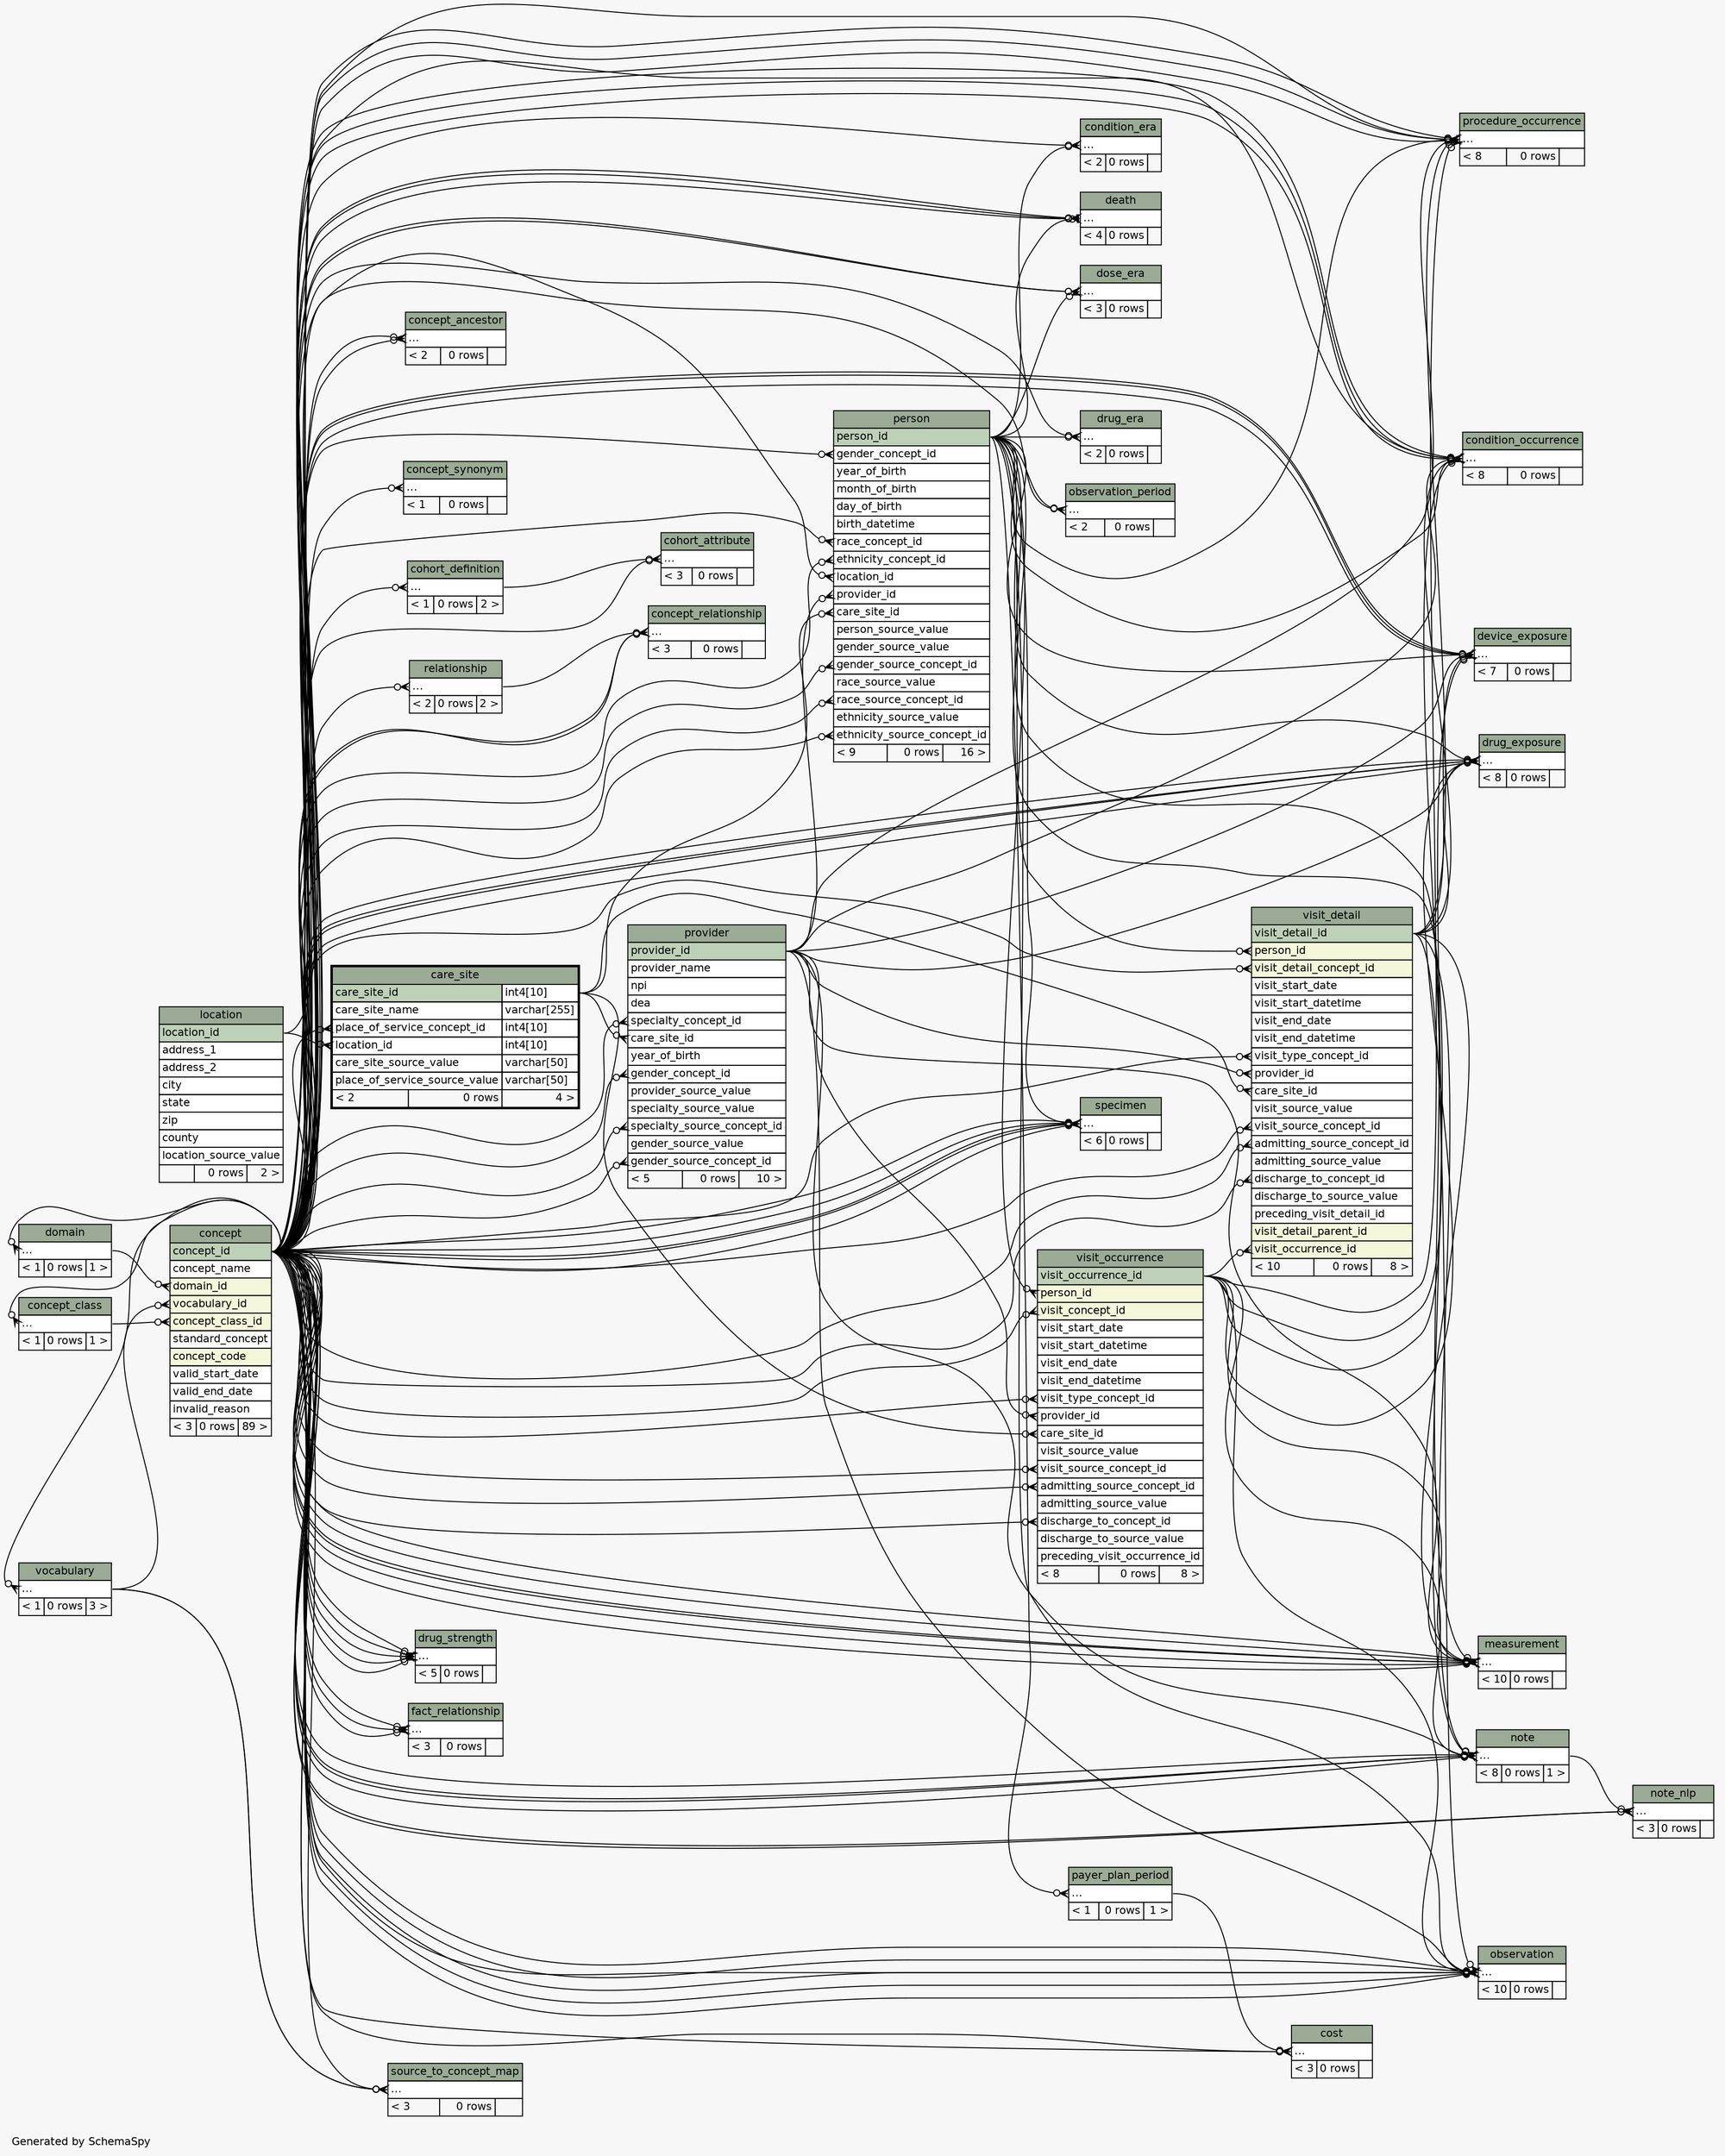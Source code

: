 // dot 2.38.0 on Linux 4.10.0-32-generic
// SchemaSpy rev 590
digraph "twoDegreesRelationshipsDiagram" {
  graph [
    rankdir="RL"
    bgcolor="#f7f7f7"
    label="\nGenerated by SchemaSpy"
    labeljust="l"
    nodesep="0.18"
    ranksep="0.46"
    fontname="Helvetica"
    fontsize="11"
  ];
  node [
    fontname="Helvetica"
    fontsize="11"
    shape="plaintext"
  ];
  edge [
    arrowsize="0.8"
  ];
  "care_site":"location_id":w -> "location":"location_id":e [arrowhead=none dir=back arrowtail=crowodot];
  "care_site":"place_of_service_concept_id":w -> "concept":"concept_id":e [arrowhead=none dir=back arrowtail=crowodot];
  "cohort_attribute":"elipses":w -> "cohort_definition":"elipses":e [arrowhead=none dir=back arrowtail=crowodot];
  "cohort_attribute":"elipses":w -> "concept":"concept_id":e [arrowhead=none dir=back arrowtail=crowodot];
  "cohort_definition":"elipses":w -> "concept":"concept_id":e [arrowhead=none dir=back arrowtail=crowodot];
  "concept":"concept_class_id":w -> "concept_class":"elipses":e [arrowhead=none dir=back arrowtail=crowodot];
  "concept":"domain_id":w -> "domain":"elipses":e [arrowhead=none dir=back arrowtail=crowodot];
  "concept":"vocabulary_id":w -> "vocabulary":"elipses":e [arrowhead=none dir=back arrowtail=crowodot];
  "concept_ancestor":"elipses":w -> "concept":"concept_id":e [arrowhead=none dir=back arrowtail=crowodot];
  "concept_ancestor":"elipses":w -> "concept":"concept_id":e [arrowhead=none dir=back arrowtail=crowodot];
  "concept_class":"elipses":w -> "concept":"concept_id":e [arrowhead=none dir=back arrowtail=crowodot];
  "concept_relationship":"elipses":w -> "concept":"concept_id":e [arrowhead=none dir=back arrowtail=crowodot];
  "concept_relationship":"elipses":w -> "concept":"concept_id":e [arrowhead=none dir=back arrowtail=crowodot];
  "concept_relationship":"elipses":w -> "relationship":"elipses":e [arrowhead=none dir=back arrowtail=crowodot];
  "concept_synonym":"elipses":w -> "concept":"concept_id":e [arrowhead=none dir=back arrowtail=crowodot];
  "condition_era":"elipses":w -> "concept":"concept_id":e [arrowhead=none dir=back arrowtail=crowodot];
  "condition_era":"elipses":w -> "person":"person_id":e [arrowhead=none dir=back arrowtail=crowodot];
  "condition_occurrence":"elipses":w -> "concept":"concept_id":e [arrowhead=none dir=back arrowtail=crowodot];
  "condition_occurrence":"elipses":w -> "concept":"concept_id":e [arrowhead=none dir=back arrowtail=crowodot];
  "condition_occurrence":"elipses":w -> "concept":"concept_id":e [arrowhead=none dir=back arrowtail=crowodot];
  "condition_occurrence":"elipses":w -> "concept":"concept_id":e [arrowhead=none dir=back arrowtail=crowodot];
  "condition_occurrence":"elipses":w -> "person":"person_id":e [arrowhead=none dir=back arrowtail=crowodot];
  "condition_occurrence":"elipses":w -> "provider":"provider_id":e [arrowhead=none dir=back arrowtail=crowodot];
  "condition_occurrence":"elipses":w -> "visit_detail":"visit_detail_id":e [arrowhead=none dir=back arrowtail=crowodot];
  "condition_occurrence":"elipses":w -> "visit_occurrence":"visit_occurrence_id":e [arrowhead=none dir=back arrowtail=crowodot];
  "cost":"elipses":w -> "concept":"concept_id":e [arrowhead=none dir=back arrowtail=crowodot];
  "cost":"elipses":w -> "concept":"concept_id":e [arrowhead=none dir=back arrowtail=crowodot];
  "cost":"elipses":w -> "payer_plan_period":"elipses":e [arrowhead=none dir=back arrowtail=crowodot];
  "death":"elipses":w -> "concept":"concept_id":e [arrowhead=none dir=back arrowtail=crowodot];
  "death":"elipses":w -> "concept":"concept_id":e [arrowhead=none dir=back arrowtail=crowodot];
  "death":"elipses":w -> "concept":"concept_id":e [arrowhead=none dir=back arrowtail=crowodot];
  "death":"elipses":w -> "person":"person_id":e [arrowhead=none dir=back arrowtail=teeodot];
  "device_exposure":"elipses":w -> "concept":"concept_id":e [arrowhead=none dir=back arrowtail=crowodot];
  "device_exposure":"elipses":w -> "concept":"concept_id":e [arrowhead=none dir=back arrowtail=crowodot];
  "device_exposure":"elipses":w -> "concept":"concept_id":e [arrowhead=none dir=back arrowtail=crowodot];
  "device_exposure":"elipses":w -> "person":"person_id":e [arrowhead=none dir=back arrowtail=crowodot];
  "device_exposure":"elipses":w -> "provider":"provider_id":e [arrowhead=none dir=back arrowtail=crowodot];
  "device_exposure":"elipses":w -> "visit_detail":"visit_detail_id":e [arrowhead=none dir=back arrowtail=crowodot];
  "device_exposure":"elipses":w -> "visit_occurrence":"visit_occurrence_id":e [arrowhead=none dir=back arrowtail=crowodot];
  "domain":"elipses":w -> "concept":"concept_id":e [arrowhead=none dir=back arrowtail=crowodot];
  "dose_era":"elipses":w -> "concept":"concept_id":e [arrowhead=none dir=back arrowtail=crowodot];
  "dose_era":"elipses":w -> "person":"person_id":e [arrowhead=none dir=back arrowtail=crowodot];
  "dose_era":"elipses":w -> "concept":"concept_id":e [arrowhead=none dir=back arrowtail=crowodot];
  "drug_era":"elipses":w -> "concept":"concept_id":e [arrowhead=none dir=back arrowtail=crowodot];
  "drug_era":"elipses":w -> "person":"person_id":e [arrowhead=none dir=back arrowtail=crowodot];
  "drug_exposure":"elipses":w -> "concept":"concept_id":e [arrowhead=none dir=back arrowtail=crowodot];
  "drug_exposure":"elipses":w -> "concept":"concept_id":e [arrowhead=none dir=back arrowtail=crowodot];
  "drug_exposure":"elipses":w -> "concept":"concept_id":e [arrowhead=none dir=back arrowtail=crowodot];
  "drug_exposure":"elipses":w -> "person":"person_id":e [arrowhead=none dir=back arrowtail=crowodot];
  "drug_exposure":"elipses":w -> "provider":"provider_id":e [arrowhead=none dir=back arrowtail=crowodot];
  "drug_exposure":"elipses":w -> "concept":"concept_id":e [arrowhead=none dir=back arrowtail=crowodot];
  "drug_exposure":"elipses":w -> "visit_detail":"visit_detail_id":e [arrowhead=none dir=back arrowtail=crowodot];
  "drug_exposure":"elipses":w -> "visit_occurrence":"visit_occurrence_id":e [arrowhead=none dir=back arrowtail=crowodot];
  "drug_strength":"elipses":w -> "concept":"concept_id":e [arrowhead=none dir=back arrowtail=crowodot];
  "drug_strength":"elipses":w -> "concept":"concept_id":e [arrowhead=none dir=back arrowtail=crowodot];
  "drug_strength":"elipses":w -> "concept":"concept_id":e [arrowhead=none dir=back arrowtail=crowodot];
  "drug_strength":"elipses":w -> "concept":"concept_id":e [arrowhead=none dir=back arrowtail=crowodot];
  "drug_strength":"elipses":w -> "concept":"concept_id":e [arrowhead=none dir=back arrowtail=crowodot];
  "fact_relationship":"elipses":w -> "concept":"concept_id":e [arrowhead=none dir=back arrowtail=crowodot];
  "fact_relationship":"elipses":w -> "concept":"concept_id":e [arrowhead=none dir=back arrowtail=crowodot];
  "fact_relationship":"elipses":w -> "concept":"concept_id":e [arrowhead=none dir=back arrowtail=crowodot];
  "measurement":"elipses":w -> "concept":"concept_id":e [arrowhead=none dir=back arrowtail=crowodot];
  "measurement":"elipses":w -> "concept":"concept_id":e [arrowhead=none dir=back arrowtail=crowodot];
  "measurement":"elipses":w -> "concept":"concept_id":e [arrowhead=none dir=back arrowtail=crowodot];
  "measurement":"elipses":w -> "concept":"concept_id":e [arrowhead=none dir=back arrowtail=crowodot];
  "measurement":"elipses":w -> "person":"person_id":e [arrowhead=none dir=back arrowtail=crowodot];
  "measurement":"elipses":w -> "provider":"provider_id":e [arrowhead=none dir=back arrowtail=crowodot];
  "measurement":"elipses":w -> "concept":"concept_id":e [arrowhead=none dir=back arrowtail=crowodot];
  "measurement":"elipses":w -> "concept":"concept_id":e [arrowhead=none dir=back arrowtail=crowodot];
  "measurement":"elipses":w -> "visit_detail":"visit_detail_id":e [arrowhead=none dir=back arrowtail=crowodot];
  "measurement":"elipses":w -> "visit_occurrence":"visit_occurrence_id":e [arrowhead=none dir=back arrowtail=crowodot];
  "note":"elipses":w -> "concept":"concept_id":e [arrowhead=none dir=back arrowtail=crowodot];
  "note":"elipses":w -> "concept":"concept_id":e [arrowhead=none dir=back arrowtail=crowodot];
  "note":"elipses":w -> "concept":"concept_id":e [arrowhead=none dir=back arrowtail=crowodot];
  "note":"elipses":w -> "concept":"concept_id":e [arrowhead=none dir=back arrowtail=crowodot];
  "note":"elipses":w -> "person":"person_id":e [arrowhead=none dir=back arrowtail=crowodot];
  "note":"elipses":w -> "provider":"provider_id":e [arrowhead=none dir=back arrowtail=crowodot];
  "note":"elipses":w -> "visit_detail":"visit_detail_id":e [arrowhead=none dir=back arrowtail=crowodot];
  "note":"elipses":w -> "visit_occurrence":"visit_occurrence_id":e [arrowhead=none dir=back arrowtail=crowodot];
  "note_nlp":"elipses":w -> "note":"elipses":e [arrowhead=none dir=back arrowtail=crowodot];
  "note_nlp":"elipses":w -> "concept":"concept_id":e [arrowhead=none dir=back arrowtail=crowodot];
  "note_nlp":"elipses":w -> "concept":"concept_id":e [arrowhead=none dir=back arrowtail=crowodot];
  "observation":"elipses":w -> "concept":"concept_id":e [arrowhead=none dir=back arrowtail=crowodot];
  "observation":"elipses":w -> "concept":"concept_id":e [arrowhead=none dir=back arrowtail=crowodot];
  "observation":"elipses":w -> "concept":"concept_id":e [arrowhead=none dir=back arrowtail=crowodot];
  "observation":"elipses":w -> "person":"person_id":e [arrowhead=none dir=back arrowtail=crowodot];
  "observation":"elipses":w -> "provider":"provider_id":e [arrowhead=none dir=back arrowtail=crowodot];
  "observation":"elipses":w -> "concept":"concept_id":e [arrowhead=none dir=back arrowtail=crowodot];
  "observation":"elipses":w -> "concept":"concept_id":e [arrowhead=none dir=back arrowtail=crowodot];
  "observation":"elipses":w -> "concept":"concept_id":e [arrowhead=none dir=back arrowtail=crowodot];
  "observation":"elipses":w -> "visit_detail":"visit_detail_id":e [arrowhead=none dir=back arrowtail=crowodot];
  "observation":"elipses":w -> "visit_occurrence":"visit_occurrence_id":e [arrowhead=none dir=back arrowtail=crowodot];
  "observation_period":"elipses":w -> "concept":"concept_id":e [arrowhead=none dir=back arrowtail=crowodot];
  "observation_period":"elipses":w -> "person":"person_id":e [arrowhead=none dir=back arrowtail=crowodot];
  "payer_plan_period":"elipses":w -> "person":"person_id":e [arrowhead=none dir=back arrowtail=crowodot];
  "person":"care_site_id":w -> "care_site":"care_site_id.type":e [arrowhead=none dir=back arrowtail=crowodot];
  "person":"ethnicity_concept_id":w -> "concept":"concept_id":e [arrowhead=none dir=back arrowtail=crowodot];
  "person":"ethnicity_source_concept_id":w -> "concept":"concept_id":e [arrowhead=none dir=back arrowtail=crowodot];
  "person":"gender_concept_id":w -> "concept":"concept_id":e [arrowhead=none dir=back arrowtail=crowodot];
  "person":"gender_source_concept_id":w -> "concept":"concept_id":e [arrowhead=none dir=back arrowtail=crowodot];
  "person":"location_id":w -> "location":"location_id":e [arrowhead=none dir=back arrowtail=crowodot];
  "person":"provider_id":w -> "provider":"provider_id":e [arrowhead=none dir=back arrowtail=crowodot];
  "person":"race_concept_id":w -> "concept":"concept_id":e [arrowhead=none dir=back arrowtail=crowodot];
  "person":"race_source_concept_id":w -> "concept":"concept_id":e [arrowhead=none dir=back arrowtail=crowodot];
  "procedure_occurrence":"elipses":w -> "concept":"concept_id":e [arrowhead=none dir=back arrowtail=crowodot];
  "procedure_occurrence":"elipses":w -> "person":"person_id":e [arrowhead=none dir=back arrowtail=crowodot];
  "procedure_occurrence":"elipses":w -> "concept":"concept_id":e [arrowhead=none dir=back arrowtail=crowodot];
  "procedure_occurrence":"elipses":w -> "concept":"concept_id":e [arrowhead=none dir=back arrowtail=crowodot];
  "procedure_occurrence":"elipses":w -> "concept":"concept_id":e [arrowhead=none dir=back arrowtail=crowodot];
  "procedure_occurrence":"elipses":w -> "provider":"provider_id":e [arrowhead=none dir=back arrowtail=crowodot];
  "procedure_occurrence":"elipses":w -> "visit_detail":"visit_detail_id":e [arrowhead=none dir=back arrowtail=crowodot];
  "procedure_occurrence":"elipses":w -> "visit_occurrence":"visit_occurrence_id":e [arrowhead=none dir=back arrowtail=crowodot];
  "provider":"care_site_id":w -> "care_site":"care_site_id.type":e [arrowhead=none dir=back arrowtail=crowodot];
  "provider":"gender_concept_id":w -> "concept":"concept_id":e [arrowhead=none dir=back arrowtail=crowodot];
  "provider":"gender_source_concept_id":w -> "concept":"concept_id":e [arrowhead=none dir=back arrowtail=crowodot];
  "provider":"specialty_concept_id":w -> "concept":"concept_id":e [arrowhead=none dir=back arrowtail=crowodot];
  "provider":"specialty_source_concept_id":w -> "concept":"concept_id":e [arrowhead=none dir=back arrowtail=crowodot];
  "relationship":"elipses":w -> "concept":"concept_id":e [arrowhead=none dir=back arrowtail=crowodot];
  "source_to_concept_map":"elipses":w -> "vocabulary":"elipses":e [arrowhead=none dir=back arrowtail=crowodot];
  "source_to_concept_map":"elipses":w -> "concept":"concept_id":e [arrowhead=none dir=back arrowtail=crowodot];
  "source_to_concept_map":"elipses":w -> "vocabulary":"elipses":e [arrowhead=none dir=back arrowtail=crowodot];
  "specimen":"elipses":w -> "concept":"concept_id":e [arrowhead=none dir=back arrowtail=crowodot];
  "specimen":"elipses":w -> "concept":"concept_id":e [arrowhead=none dir=back arrowtail=crowodot];
  "specimen":"elipses":w -> "person":"person_id":e [arrowhead=none dir=back arrowtail=crowodot];
  "specimen":"elipses":w -> "concept":"concept_id":e [arrowhead=none dir=back arrowtail=crowodot];
  "specimen":"elipses":w -> "concept":"concept_id":e [arrowhead=none dir=back arrowtail=crowodot];
  "specimen":"elipses":w -> "concept":"concept_id":e [arrowhead=none dir=back arrowtail=crowodot];
  "visit_detail":"admitting_source_concept_id":w -> "concept":"concept_id":e [arrowhead=none dir=back arrowtail=crowodot];
  "visit_detail":"care_site_id":w -> "care_site":"care_site_id.type":e [arrowhead=none dir=back arrowtail=crowodot];
  "visit_detail":"discharge_to_concept_id":w -> "concept":"concept_id":e [arrowhead=none dir=back arrowtail=crowodot];
  "visit_detail":"person_id":w -> "person":"person_id":e [arrowhead=none dir=back arrowtail=crowodot];
  "visit_detail":"provider_id":w -> "provider":"provider_id":e [arrowhead=none dir=back arrowtail=crowodot];
  "visit_detail":"visit_detail_concept_id":w -> "concept":"concept_id":e [arrowhead=none dir=back arrowtail=crowodot];
  "visit_detail":"visit_occurrence_id":w -> "visit_occurrence":"visit_occurrence_id":e [arrowhead=none dir=back arrowtail=crowodot];
  "visit_detail":"visit_source_concept_id":w -> "concept":"concept_id":e [arrowhead=none dir=back arrowtail=crowodot];
  "visit_detail":"visit_type_concept_id":w -> "concept":"concept_id":e [arrowhead=none dir=back arrowtail=crowodot];
  "visit_occurrence":"admitting_source_concept_id":w -> "concept":"concept_id":e [arrowhead=none dir=back arrowtail=crowodot];
  "visit_occurrence":"care_site_id":w -> "care_site":"care_site_id.type":e [arrowhead=none dir=back arrowtail=crowodot];
  "visit_occurrence":"discharge_to_concept_id":w -> "concept":"concept_id":e [arrowhead=none dir=back arrowtail=crowodot];
  "visit_occurrence":"person_id":w -> "person":"person_id":e [arrowhead=none dir=back arrowtail=crowodot];
  "visit_occurrence":"provider_id":w -> "provider":"provider_id":e [arrowhead=none dir=back arrowtail=crowodot];
  "visit_occurrence":"visit_concept_id":w -> "concept":"concept_id":e [arrowhead=none dir=back arrowtail=crowodot];
  "visit_occurrence":"visit_source_concept_id":w -> "concept":"concept_id":e [arrowhead=none dir=back arrowtail=crowodot];
  "visit_occurrence":"visit_type_concept_id":w -> "concept":"concept_id":e [arrowhead=none dir=back arrowtail=crowodot];
  "vocabulary":"elipses":w -> "concept":"concept_id":e [arrowhead=none dir=back arrowtail=crowodot];
  "care_site" [
    label=<
    <TABLE BORDER="2" CELLBORDER="1" CELLSPACING="0" BGCOLOR="#ffffff">
      <TR><TD COLSPAN="3" BGCOLOR="#9bab96" ALIGN="CENTER">care_site</TD></TR>
      <TR><TD PORT="care_site_id" COLSPAN="2" BGCOLOR="#bed1b8" ALIGN="LEFT">care_site_id</TD><TD PORT="care_site_id.type" ALIGN="LEFT">int4[10]</TD></TR>
      <TR><TD PORT="care_site_name" COLSPAN="2" ALIGN="LEFT">care_site_name</TD><TD PORT="care_site_name.type" ALIGN="LEFT">varchar[255]</TD></TR>
      <TR><TD PORT="place_of_service_concept_id" COLSPAN="2" ALIGN="LEFT">place_of_service_concept_id</TD><TD PORT="place_of_service_concept_id.type" ALIGN="LEFT">int4[10]</TD></TR>
      <TR><TD PORT="location_id" COLSPAN="2" ALIGN="LEFT">location_id</TD><TD PORT="location_id.type" ALIGN="LEFT">int4[10]</TD></TR>
      <TR><TD PORT="care_site_source_value" COLSPAN="2" ALIGN="LEFT">care_site_source_value</TD><TD PORT="care_site_source_value.type" ALIGN="LEFT">varchar[50]</TD></TR>
      <TR><TD PORT="place_of_service_source_value" COLSPAN="2" ALIGN="LEFT">place_of_service_source_value</TD><TD PORT="place_of_service_source_value.type" ALIGN="LEFT">varchar[50]</TD></TR>
      <TR><TD ALIGN="LEFT" BGCOLOR="#f7f7f7">&lt; 2</TD><TD ALIGN="RIGHT" BGCOLOR="#f7f7f7">0 rows</TD><TD ALIGN="RIGHT" BGCOLOR="#f7f7f7">4 &gt;</TD></TR>
    </TABLE>>
    URL="care_site.html"
    tooltip="care_site"
  ];
  "cohort_attribute" [
    label=<
    <TABLE BORDER="0" CELLBORDER="1" CELLSPACING="0" BGCOLOR="#ffffff">
      <TR><TD COLSPAN="3" BGCOLOR="#9bab96" ALIGN="CENTER">cohort_attribute</TD></TR>
      <TR><TD PORT="elipses" COLSPAN="3" ALIGN="LEFT">...</TD></TR>
      <TR><TD ALIGN="LEFT" BGCOLOR="#f7f7f7">&lt; 3</TD><TD ALIGN="RIGHT" BGCOLOR="#f7f7f7">0 rows</TD><TD ALIGN="RIGHT" BGCOLOR="#f7f7f7">  </TD></TR>
    </TABLE>>
    URL="cohort_attribute.html"
    tooltip="cohort_attribute"
  ];
  "cohort_definition" [
    label=<
    <TABLE BORDER="0" CELLBORDER="1" CELLSPACING="0" BGCOLOR="#ffffff">
      <TR><TD COLSPAN="3" BGCOLOR="#9bab96" ALIGN="CENTER">cohort_definition</TD></TR>
      <TR><TD PORT="elipses" COLSPAN="3" ALIGN="LEFT">...</TD></TR>
      <TR><TD ALIGN="LEFT" BGCOLOR="#f7f7f7">&lt; 1</TD><TD ALIGN="RIGHT" BGCOLOR="#f7f7f7">0 rows</TD><TD ALIGN="RIGHT" BGCOLOR="#f7f7f7">2 &gt;</TD></TR>
    </TABLE>>
    URL="cohort_definition.html"
    tooltip="cohort_definition"
  ];
  "concept" [
    label=<
    <TABLE BORDER="0" CELLBORDER="1" CELLSPACING="0" BGCOLOR="#ffffff">
      <TR><TD COLSPAN="3" BGCOLOR="#9bab96" ALIGN="CENTER">concept</TD></TR>
      <TR><TD PORT="concept_id" COLSPAN="3" BGCOLOR="#bed1b8" ALIGN="LEFT">concept_id</TD></TR>
      <TR><TD PORT="concept_name" COLSPAN="3" ALIGN="LEFT">concept_name</TD></TR>
      <TR><TD PORT="domain_id" COLSPAN="3" BGCOLOR="#f4f7da" ALIGN="LEFT">domain_id</TD></TR>
      <TR><TD PORT="vocabulary_id" COLSPAN="3" BGCOLOR="#f4f7da" ALIGN="LEFT">vocabulary_id</TD></TR>
      <TR><TD PORT="concept_class_id" COLSPAN="3" BGCOLOR="#f4f7da" ALIGN="LEFT">concept_class_id</TD></TR>
      <TR><TD PORT="standard_concept" COLSPAN="3" ALIGN="LEFT">standard_concept</TD></TR>
      <TR><TD PORT="concept_code" COLSPAN="3" BGCOLOR="#f4f7da" ALIGN="LEFT">concept_code</TD></TR>
      <TR><TD PORT="valid_start_date" COLSPAN="3" ALIGN="LEFT">valid_start_date</TD></TR>
      <TR><TD PORT="valid_end_date" COLSPAN="3" ALIGN="LEFT">valid_end_date</TD></TR>
      <TR><TD PORT="invalid_reason" COLSPAN="3" ALIGN="LEFT">invalid_reason</TD></TR>
      <TR><TD ALIGN="LEFT" BGCOLOR="#f7f7f7">&lt; 3</TD><TD ALIGN="RIGHT" BGCOLOR="#f7f7f7">0 rows</TD><TD ALIGN="RIGHT" BGCOLOR="#f7f7f7">89 &gt;</TD></TR>
    </TABLE>>
    URL="concept.html"
    tooltip="concept"
  ];
  "concept_ancestor" [
    label=<
    <TABLE BORDER="0" CELLBORDER="1" CELLSPACING="0" BGCOLOR="#ffffff">
      <TR><TD COLSPAN="3" BGCOLOR="#9bab96" ALIGN="CENTER">concept_ancestor</TD></TR>
      <TR><TD PORT="elipses" COLSPAN="3" ALIGN="LEFT">...</TD></TR>
      <TR><TD ALIGN="LEFT" BGCOLOR="#f7f7f7">&lt; 2</TD><TD ALIGN="RIGHT" BGCOLOR="#f7f7f7">0 rows</TD><TD ALIGN="RIGHT" BGCOLOR="#f7f7f7">  </TD></TR>
    </TABLE>>
    URL="concept_ancestor.html"
    tooltip="concept_ancestor"
  ];
  "concept_class" [
    label=<
    <TABLE BORDER="0" CELLBORDER="1" CELLSPACING="0" BGCOLOR="#ffffff">
      <TR><TD COLSPAN="3" BGCOLOR="#9bab96" ALIGN="CENTER">concept_class</TD></TR>
      <TR><TD PORT="elipses" COLSPAN="3" ALIGN="LEFT">...</TD></TR>
      <TR><TD ALIGN="LEFT" BGCOLOR="#f7f7f7">&lt; 1</TD><TD ALIGN="RIGHT" BGCOLOR="#f7f7f7">0 rows</TD><TD ALIGN="RIGHT" BGCOLOR="#f7f7f7">1 &gt;</TD></TR>
    </TABLE>>
    URL="concept_class.html"
    tooltip="concept_class"
  ];
  "concept_relationship" [
    label=<
    <TABLE BORDER="0" CELLBORDER="1" CELLSPACING="0" BGCOLOR="#ffffff">
      <TR><TD COLSPAN="3" BGCOLOR="#9bab96" ALIGN="CENTER">concept_relationship</TD></TR>
      <TR><TD PORT="elipses" COLSPAN="3" ALIGN="LEFT">...</TD></TR>
      <TR><TD ALIGN="LEFT" BGCOLOR="#f7f7f7">&lt; 3</TD><TD ALIGN="RIGHT" BGCOLOR="#f7f7f7">0 rows</TD><TD ALIGN="RIGHT" BGCOLOR="#f7f7f7">  </TD></TR>
    </TABLE>>
    URL="concept_relationship.html"
    tooltip="concept_relationship"
  ];
  "concept_synonym" [
    label=<
    <TABLE BORDER="0" CELLBORDER="1" CELLSPACING="0" BGCOLOR="#ffffff">
      <TR><TD COLSPAN="3" BGCOLOR="#9bab96" ALIGN="CENTER">concept_synonym</TD></TR>
      <TR><TD PORT="elipses" COLSPAN="3" ALIGN="LEFT">...</TD></TR>
      <TR><TD ALIGN="LEFT" BGCOLOR="#f7f7f7">&lt; 1</TD><TD ALIGN="RIGHT" BGCOLOR="#f7f7f7">0 rows</TD><TD ALIGN="RIGHT" BGCOLOR="#f7f7f7">  </TD></TR>
    </TABLE>>
    URL="concept_synonym.html"
    tooltip="concept_synonym"
  ];
  "condition_era" [
    label=<
    <TABLE BORDER="0" CELLBORDER="1" CELLSPACING="0" BGCOLOR="#ffffff">
      <TR><TD COLSPAN="3" BGCOLOR="#9bab96" ALIGN="CENTER">condition_era</TD></TR>
      <TR><TD PORT="elipses" COLSPAN="3" ALIGN="LEFT">...</TD></TR>
      <TR><TD ALIGN="LEFT" BGCOLOR="#f7f7f7">&lt; 2</TD><TD ALIGN="RIGHT" BGCOLOR="#f7f7f7">0 rows</TD><TD ALIGN="RIGHT" BGCOLOR="#f7f7f7">  </TD></TR>
    </TABLE>>
    URL="condition_era.html"
    tooltip="condition_era"
  ];
  "condition_occurrence" [
    label=<
    <TABLE BORDER="0" CELLBORDER="1" CELLSPACING="0" BGCOLOR="#ffffff">
      <TR><TD COLSPAN="3" BGCOLOR="#9bab96" ALIGN="CENTER">condition_occurrence</TD></TR>
      <TR><TD PORT="elipses" COLSPAN="3" ALIGN="LEFT">...</TD></TR>
      <TR><TD ALIGN="LEFT" BGCOLOR="#f7f7f7">&lt; 8</TD><TD ALIGN="RIGHT" BGCOLOR="#f7f7f7">0 rows</TD><TD ALIGN="RIGHT" BGCOLOR="#f7f7f7">  </TD></TR>
    </TABLE>>
    URL="condition_occurrence.html"
    tooltip="condition_occurrence"
  ];
  "cost" [
    label=<
    <TABLE BORDER="0" CELLBORDER="1" CELLSPACING="0" BGCOLOR="#ffffff">
      <TR><TD COLSPAN="3" BGCOLOR="#9bab96" ALIGN="CENTER">cost</TD></TR>
      <TR><TD PORT="elipses" COLSPAN="3" ALIGN="LEFT">...</TD></TR>
      <TR><TD ALIGN="LEFT" BGCOLOR="#f7f7f7">&lt; 3</TD><TD ALIGN="RIGHT" BGCOLOR="#f7f7f7">0 rows</TD><TD ALIGN="RIGHT" BGCOLOR="#f7f7f7">  </TD></TR>
    </TABLE>>
    URL="cost.html"
    tooltip="cost"
  ];
  "death" [
    label=<
    <TABLE BORDER="0" CELLBORDER="1" CELLSPACING="0" BGCOLOR="#ffffff">
      <TR><TD COLSPAN="3" BGCOLOR="#9bab96" ALIGN="CENTER">death</TD></TR>
      <TR><TD PORT="elipses" COLSPAN="3" ALIGN="LEFT">...</TD></TR>
      <TR><TD ALIGN="LEFT" BGCOLOR="#f7f7f7">&lt; 4</TD><TD ALIGN="RIGHT" BGCOLOR="#f7f7f7">0 rows</TD><TD ALIGN="RIGHT" BGCOLOR="#f7f7f7">  </TD></TR>
    </TABLE>>
    URL="death.html"
    tooltip="death"
  ];
  "device_exposure" [
    label=<
    <TABLE BORDER="0" CELLBORDER="1" CELLSPACING="0" BGCOLOR="#ffffff">
      <TR><TD COLSPAN="3" BGCOLOR="#9bab96" ALIGN="CENTER">device_exposure</TD></TR>
      <TR><TD PORT="elipses" COLSPAN="3" ALIGN="LEFT">...</TD></TR>
      <TR><TD ALIGN="LEFT" BGCOLOR="#f7f7f7">&lt; 7</TD><TD ALIGN="RIGHT" BGCOLOR="#f7f7f7">0 rows</TD><TD ALIGN="RIGHT" BGCOLOR="#f7f7f7">  </TD></TR>
    </TABLE>>
    URL="device_exposure.html"
    tooltip="device_exposure"
  ];
  "domain" [
    label=<
    <TABLE BORDER="0" CELLBORDER="1" CELLSPACING="0" BGCOLOR="#ffffff">
      <TR><TD COLSPAN="3" BGCOLOR="#9bab96" ALIGN="CENTER">domain</TD></TR>
      <TR><TD PORT="elipses" COLSPAN="3" ALIGN="LEFT">...</TD></TR>
      <TR><TD ALIGN="LEFT" BGCOLOR="#f7f7f7">&lt; 1</TD><TD ALIGN="RIGHT" BGCOLOR="#f7f7f7">0 rows</TD><TD ALIGN="RIGHT" BGCOLOR="#f7f7f7">1 &gt;</TD></TR>
    </TABLE>>
    URL="domain.html"
    tooltip="domain"
  ];
  "dose_era" [
    label=<
    <TABLE BORDER="0" CELLBORDER="1" CELLSPACING="0" BGCOLOR="#ffffff">
      <TR><TD COLSPAN="3" BGCOLOR="#9bab96" ALIGN="CENTER">dose_era</TD></TR>
      <TR><TD PORT="elipses" COLSPAN="3" ALIGN="LEFT">...</TD></TR>
      <TR><TD ALIGN="LEFT" BGCOLOR="#f7f7f7">&lt; 3</TD><TD ALIGN="RIGHT" BGCOLOR="#f7f7f7">0 rows</TD><TD ALIGN="RIGHT" BGCOLOR="#f7f7f7">  </TD></TR>
    </TABLE>>
    URL="dose_era.html"
    tooltip="dose_era"
  ];
  "drug_era" [
    label=<
    <TABLE BORDER="0" CELLBORDER="1" CELLSPACING="0" BGCOLOR="#ffffff">
      <TR><TD COLSPAN="3" BGCOLOR="#9bab96" ALIGN="CENTER">drug_era</TD></TR>
      <TR><TD PORT="elipses" COLSPAN="3" ALIGN="LEFT">...</TD></TR>
      <TR><TD ALIGN="LEFT" BGCOLOR="#f7f7f7">&lt; 2</TD><TD ALIGN="RIGHT" BGCOLOR="#f7f7f7">0 rows</TD><TD ALIGN="RIGHT" BGCOLOR="#f7f7f7">  </TD></TR>
    </TABLE>>
    URL="drug_era.html"
    tooltip="drug_era"
  ];
  "drug_exposure" [
    label=<
    <TABLE BORDER="0" CELLBORDER="1" CELLSPACING="0" BGCOLOR="#ffffff">
      <TR><TD COLSPAN="3" BGCOLOR="#9bab96" ALIGN="CENTER">drug_exposure</TD></TR>
      <TR><TD PORT="elipses" COLSPAN="3" ALIGN="LEFT">...</TD></TR>
      <TR><TD ALIGN="LEFT" BGCOLOR="#f7f7f7">&lt; 8</TD><TD ALIGN="RIGHT" BGCOLOR="#f7f7f7">0 rows</TD><TD ALIGN="RIGHT" BGCOLOR="#f7f7f7">  </TD></TR>
    </TABLE>>
    URL="drug_exposure.html"
    tooltip="drug_exposure"
  ];
  "drug_strength" [
    label=<
    <TABLE BORDER="0" CELLBORDER="1" CELLSPACING="0" BGCOLOR="#ffffff">
      <TR><TD COLSPAN="3" BGCOLOR="#9bab96" ALIGN="CENTER">drug_strength</TD></TR>
      <TR><TD PORT="elipses" COLSPAN="3" ALIGN="LEFT">...</TD></TR>
      <TR><TD ALIGN="LEFT" BGCOLOR="#f7f7f7">&lt; 5</TD><TD ALIGN="RIGHT" BGCOLOR="#f7f7f7">0 rows</TD><TD ALIGN="RIGHT" BGCOLOR="#f7f7f7">  </TD></TR>
    </TABLE>>
    URL="drug_strength.html"
    tooltip="drug_strength"
  ];
  "fact_relationship" [
    label=<
    <TABLE BORDER="0" CELLBORDER="1" CELLSPACING="0" BGCOLOR="#ffffff">
      <TR><TD COLSPAN="3" BGCOLOR="#9bab96" ALIGN="CENTER">fact_relationship</TD></TR>
      <TR><TD PORT="elipses" COLSPAN="3" ALIGN="LEFT">...</TD></TR>
      <TR><TD ALIGN="LEFT" BGCOLOR="#f7f7f7">&lt; 3</TD><TD ALIGN="RIGHT" BGCOLOR="#f7f7f7">0 rows</TD><TD ALIGN="RIGHT" BGCOLOR="#f7f7f7">  </TD></TR>
    </TABLE>>
    URL="fact_relationship.html"
    tooltip="fact_relationship"
  ];
  "location" [
    label=<
    <TABLE BORDER="0" CELLBORDER="1" CELLSPACING="0" BGCOLOR="#ffffff">
      <TR><TD COLSPAN="3" BGCOLOR="#9bab96" ALIGN="CENTER">location</TD></TR>
      <TR><TD PORT="location_id" COLSPAN="3" BGCOLOR="#bed1b8" ALIGN="LEFT">location_id</TD></TR>
      <TR><TD PORT="address_1" COLSPAN="3" ALIGN="LEFT">address_1</TD></TR>
      <TR><TD PORT="address_2" COLSPAN="3" ALIGN="LEFT">address_2</TD></TR>
      <TR><TD PORT="city" COLSPAN="3" ALIGN="LEFT">city</TD></TR>
      <TR><TD PORT="state" COLSPAN="3" ALIGN="LEFT">state</TD></TR>
      <TR><TD PORT="zip" COLSPAN="3" ALIGN="LEFT">zip</TD></TR>
      <TR><TD PORT="county" COLSPAN="3" ALIGN="LEFT">county</TD></TR>
      <TR><TD PORT="location_source_value" COLSPAN="3" ALIGN="LEFT">location_source_value</TD></TR>
      <TR><TD ALIGN="LEFT" BGCOLOR="#f7f7f7">  </TD><TD ALIGN="RIGHT" BGCOLOR="#f7f7f7">0 rows</TD><TD ALIGN="RIGHT" BGCOLOR="#f7f7f7">2 &gt;</TD></TR>
    </TABLE>>
    URL="location.html"
    tooltip="location"
  ];
  "measurement" [
    label=<
    <TABLE BORDER="0" CELLBORDER="1" CELLSPACING="0" BGCOLOR="#ffffff">
      <TR><TD COLSPAN="3" BGCOLOR="#9bab96" ALIGN="CENTER">measurement</TD></TR>
      <TR><TD PORT="elipses" COLSPAN="3" ALIGN="LEFT">...</TD></TR>
      <TR><TD ALIGN="LEFT" BGCOLOR="#f7f7f7">&lt; 10</TD><TD ALIGN="RIGHT" BGCOLOR="#f7f7f7">0 rows</TD><TD ALIGN="RIGHT" BGCOLOR="#f7f7f7">  </TD></TR>
    </TABLE>>
    URL="measurement.html"
    tooltip="measurement"
  ];
  "note" [
    label=<
    <TABLE BORDER="0" CELLBORDER="1" CELLSPACING="0" BGCOLOR="#ffffff">
      <TR><TD COLSPAN="3" BGCOLOR="#9bab96" ALIGN="CENTER">note</TD></TR>
      <TR><TD PORT="elipses" COLSPAN="3" ALIGN="LEFT">...</TD></TR>
      <TR><TD ALIGN="LEFT" BGCOLOR="#f7f7f7">&lt; 8</TD><TD ALIGN="RIGHT" BGCOLOR="#f7f7f7">0 rows</TD><TD ALIGN="RIGHT" BGCOLOR="#f7f7f7">1 &gt;</TD></TR>
    </TABLE>>
    URL="note.html"
    tooltip="note"
  ];
  "note_nlp" [
    label=<
    <TABLE BORDER="0" CELLBORDER="1" CELLSPACING="0" BGCOLOR="#ffffff">
      <TR><TD COLSPAN="3" BGCOLOR="#9bab96" ALIGN="CENTER">note_nlp</TD></TR>
      <TR><TD PORT="elipses" COLSPAN="3" ALIGN="LEFT">...</TD></TR>
      <TR><TD ALIGN="LEFT" BGCOLOR="#f7f7f7">&lt; 3</TD><TD ALIGN="RIGHT" BGCOLOR="#f7f7f7">0 rows</TD><TD ALIGN="RIGHT" BGCOLOR="#f7f7f7">  </TD></TR>
    </TABLE>>
    URL="note_nlp.html"
    tooltip="note_nlp"
  ];
  "observation" [
    label=<
    <TABLE BORDER="0" CELLBORDER="1" CELLSPACING="0" BGCOLOR="#ffffff">
      <TR><TD COLSPAN="3" BGCOLOR="#9bab96" ALIGN="CENTER">observation</TD></TR>
      <TR><TD PORT="elipses" COLSPAN="3" ALIGN="LEFT">...</TD></TR>
      <TR><TD ALIGN="LEFT" BGCOLOR="#f7f7f7">&lt; 10</TD><TD ALIGN="RIGHT" BGCOLOR="#f7f7f7">0 rows</TD><TD ALIGN="RIGHT" BGCOLOR="#f7f7f7">  </TD></TR>
    </TABLE>>
    URL="observation.html"
    tooltip="observation"
  ];
  "observation_period" [
    label=<
    <TABLE BORDER="0" CELLBORDER="1" CELLSPACING="0" BGCOLOR="#ffffff">
      <TR><TD COLSPAN="3" BGCOLOR="#9bab96" ALIGN="CENTER">observation_period</TD></TR>
      <TR><TD PORT="elipses" COLSPAN="3" ALIGN="LEFT">...</TD></TR>
      <TR><TD ALIGN="LEFT" BGCOLOR="#f7f7f7">&lt; 2</TD><TD ALIGN="RIGHT" BGCOLOR="#f7f7f7">0 rows</TD><TD ALIGN="RIGHT" BGCOLOR="#f7f7f7">  </TD></TR>
    </TABLE>>
    URL="observation_period.html"
    tooltip="observation_period"
  ];
  "payer_plan_period" [
    label=<
    <TABLE BORDER="0" CELLBORDER="1" CELLSPACING="0" BGCOLOR="#ffffff">
      <TR><TD COLSPAN="3" BGCOLOR="#9bab96" ALIGN="CENTER">payer_plan_period</TD></TR>
      <TR><TD PORT="elipses" COLSPAN="3" ALIGN="LEFT">...</TD></TR>
      <TR><TD ALIGN="LEFT" BGCOLOR="#f7f7f7">&lt; 1</TD><TD ALIGN="RIGHT" BGCOLOR="#f7f7f7">0 rows</TD><TD ALIGN="RIGHT" BGCOLOR="#f7f7f7">1 &gt;</TD></TR>
    </TABLE>>
    URL="payer_plan_period.html"
    tooltip="payer_plan_period"
  ];
  "person" [
    label=<
    <TABLE BORDER="0" CELLBORDER="1" CELLSPACING="0" BGCOLOR="#ffffff">
      <TR><TD COLSPAN="3" BGCOLOR="#9bab96" ALIGN="CENTER">person</TD></TR>
      <TR><TD PORT="person_id" COLSPAN="3" BGCOLOR="#bed1b8" ALIGN="LEFT">person_id</TD></TR>
      <TR><TD PORT="gender_concept_id" COLSPAN="3" ALIGN="LEFT">gender_concept_id</TD></TR>
      <TR><TD PORT="year_of_birth" COLSPAN="3" ALIGN="LEFT">year_of_birth</TD></TR>
      <TR><TD PORT="month_of_birth" COLSPAN="3" ALIGN="LEFT">month_of_birth</TD></TR>
      <TR><TD PORT="day_of_birth" COLSPAN="3" ALIGN="LEFT">day_of_birth</TD></TR>
      <TR><TD PORT="birth_datetime" COLSPAN="3" ALIGN="LEFT">birth_datetime</TD></TR>
      <TR><TD PORT="race_concept_id" COLSPAN="3" ALIGN="LEFT">race_concept_id</TD></TR>
      <TR><TD PORT="ethnicity_concept_id" COLSPAN="3" ALIGN="LEFT">ethnicity_concept_id</TD></TR>
      <TR><TD PORT="location_id" COLSPAN="3" ALIGN="LEFT">location_id</TD></TR>
      <TR><TD PORT="provider_id" COLSPAN="3" ALIGN="LEFT">provider_id</TD></TR>
      <TR><TD PORT="care_site_id" COLSPAN="3" ALIGN="LEFT">care_site_id</TD></TR>
      <TR><TD PORT="person_source_value" COLSPAN="3" ALIGN="LEFT">person_source_value</TD></TR>
      <TR><TD PORT="gender_source_value" COLSPAN="3" ALIGN="LEFT">gender_source_value</TD></TR>
      <TR><TD PORT="gender_source_concept_id" COLSPAN="3" ALIGN="LEFT">gender_source_concept_id</TD></TR>
      <TR><TD PORT="race_source_value" COLSPAN="3" ALIGN="LEFT">race_source_value</TD></TR>
      <TR><TD PORT="race_source_concept_id" COLSPAN="3" ALIGN="LEFT">race_source_concept_id</TD></TR>
      <TR><TD PORT="ethnicity_source_value" COLSPAN="3" ALIGN="LEFT">ethnicity_source_value</TD></TR>
      <TR><TD PORT="ethnicity_source_concept_id" COLSPAN="3" ALIGN="LEFT">ethnicity_source_concept_id</TD></TR>
      <TR><TD ALIGN="LEFT" BGCOLOR="#f7f7f7">&lt; 9</TD><TD ALIGN="RIGHT" BGCOLOR="#f7f7f7">0 rows</TD><TD ALIGN="RIGHT" BGCOLOR="#f7f7f7">16 &gt;</TD></TR>
    </TABLE>>
    URL="person.html"
    tooltip="person"
  ];
  "procedure_occurrence" [
    label=<
    <TABLE BORDER="0" CELLBORDER="1" CELLSPACING="0" BGCOLOR="#ffffff">
      <TR><TD COLSPAN="3" BGCOLOR="#9bab96" ALIGN="CENTER">procedure_occurrence</TD></TR>
      <TR><TD PORT="elipses" COLSPAN="3" ALIGN="LEFT">...</TD></TR>
      <TR><TD ALIGN="LEFT" BGCOLOR="#f7f7f7">&lt; 8</TD><TD ALIGN="RIGHT" BGCOLOR="#f7f7f7">0 rows</TD><TD ALIGN="RIGHT" BGCOLOR="#f7f7f7">  </TD></TR>
    </TABLE>>
    URL="procedure_occurrence.html"
    tooltip="procedure_occurrence"
  ];
  "provider" [
    label=<
    <TABLE BORDER="0" CELLBORDER="1" CELLSPACING="0" BGCOLOR="#ffffff">
      <TR><TD COLSPAN="3" BGCOLOR="#9bab96" ALIGN="CENTER">provider</TD></TR>
      <TR><TD PORT="provider_id" COLSPAN="3" BGCOLOR="#bed1b8" ALIGN="LEFT">provider_id</TD></TR>
      <TR><TD PORT="provider_name" COLSPAN="3" ALIGN="LEFT">provider_name</TD></TR>
      <TR><TD PORT="npi" COLSPAN="3" ALIGN="LEFT">npi</TD></TR>
      <TR><TD PORT="dea" COLSPAN="3" ALIGN="LEFT">dea</TD></TR>
      <TR><TD PORT="specialty_concept_id" COLSPAN="3" ALIGN="LEFT">specialty_concept_id</TD></TR>
      <TR><TD PORT="care_site_id" COLSPAN="3" ALIGN="LEFT">care_site_id</TD></TR>
      <TR><TD PORT="year_of_birth" COLSPAN="3" ALIGN="LEFT">year_of_birth</TD></TR>
      <TR><TD PORT="gender_concept_id" COLSPAN="3" ALIGN="LEFT">gender_concept_id</TD></TR>
      <TR><TD PORT="provider_source_value" COLSPAN="3" ALIGN="LEFT">provider_source_value</TD></TR>
      <TR><TD PORT="specialty_source_value" COLSPAN="3" ALIGN="LEFT">specialty_source_value</TD></TR>
      <TR><TD PORT="specialty_source_concept_id" COLSPAN="3" ALIGN="LEFT">specialty_source_concept_id</TD></TR>
      <TR><TD PORT="gender_source_value" COLSPAN="3" ALIGN="LEFT">gender_source_value</TD></TR>
      <TR><TD PORT="gender_source_concept_id" COLSPAN="3" ALIGN="LEFT">gender_source_concept_id</TD></TR>
      <TR><TD ALIGN="LEFT" BGCOLOR="#f7f7f7">&lt; 5</TD><TD ALIGN="RIGHT" BGCOLOR="#f7f7f7">0 rows</TD><TD ALIGN="RIGHT" BGCOLOR="#f7f7f7">10 &gt;</TD></TR>
    </TABLE>>
    URL="provider.html"
    tooltip="provider"
  ];
  "relationship" [
    label=<
    <TABLE BORDER="0" CELLBORDER="1" CELLSPACING="0" BGCOLOR="#ffffff">
      <TR><TD COLSPAN="3" BGCOLOR="#9bab96" ALIGN="CENTER">relationship</TD></TR>
      <TR><TD PORT="elipses" COLSPAN="3" ALIGN="LEFT">...</TD></TR>
      <TR><TD ALIGN="LEFT" BGCOLOR="#f7f7f7">&lt; 2</TD><TD ALIGN="RIGHT" BGCOLOR="#f7f7f7">0 rows</TD><TD ALIGN="RIGHT" BGCOLOR="#f7f7f7">2 &gt;</TD></TR>
    </TABLE>>
    URL="relationship.html"
    tooltip="relationship"
  ];
  "source_to_concept_map" [
    label=<
    <TABLE BORDER="0" CELLBORDER="1" CELLSPACING="0" BGCOLOR="#ffffff">
      <TR><TD COLSPAN="3" BGCOLOR="#9bab96" ALIGN="CENTER">source_to_concept_map</TD></TR>
      <TR><TD PORT="elipses" COLSPAN="3" ALIGN="LEFT">...</TD></TR>
      <TR><TD ALIGN="LEFT" BGCOLOR="#f7f7f7">&lt; 3</TD><TD ALIGN="RIGHT" BGCOLOR="#f7f7f7">0 rows</TD><TD ALIGN="RIGHT" BGCOLOR="#f7f7f7">  </TD></TR>
    </TABLE>>
    URL="source_to_concept_map.html"
    tooltip="source_to_concept_map"
  ];
  "specimen" [
    label=<
    <TABLE BORDER="0" CELLBORDER="1" CELLSPACING="0" BGCOLOR="#ffffff">
      <TR><TD COLSPAN="3" BGCOLOR="#9bab96" ALIGN="CENTER">specimen</TD></TR>
      <TR><TD PORT="elipses" COLSPAN="3" ALIGN="LEFT">...</TD></TR>
      <TR><TD ALIGN="LEFT" BGCOLOR="#f7f7f7">&lt; 6</TD><TD ALIGN="RIGHT" BGCOLOR="#f7f7f7">0 rows</TD><TD ALIGN="RIGHT" BGCOLOR="#f7f7f7">  </TD></TR>
    </TABLE>>
    URL="specimen.html"
    tooltip="specimen"
  ];
  "visit_detail" [
    label=<
    <TABLE BORDER="0" CELLBORDER="1" CELLSPACING="0" BGCOLOR="#ffffff">
      <TR><TD COLSPAN="3" BGCOLOR="#9bab96" ALIGN="CENTER">visit_detail</TD></TR>
      <TR><TD PORT="visit_detail_id" COLSPAN="3" BGCOLOR="#bed1b8" ALIGN="LEFT">visit_detail_id</TD></TR>
      <TR><TD PORT="person_id" COLSPAN="3" BGCOLOR="#f4f7da" ALIGN="LEFT">person_id</TD></TR>
      <TR><TD PORT="visit_detail_concept_id" COLSPAN="3" BGCOLOR="#f4f7da" ALIGN="LEFT">visit_detail_concept_id</TD></TR>
      <TR><TD PORT="visit_start_date" COLSPAN="3" ALIGN="LEFT">visit_start_date</TD></TR>
      <TR><TD PORT="visit_start_datetime" COLSPAN="3" ALIGN="LEFT">visit_start_datetime</TD></TR>
      <TR><TD PORT="visit_end_date" COLSPAN="3" ALIGN="LEFT">visit_end_date</TD></TR>
      <TR><TD PORT="visit_end_datetime" COLSPAN="3" ALIGN="LEFT">visit_end_datetime</TD></TR>
      <TR><TD PORT="visit_type_concept_id" COLSPAN="3" ALIGN="LEFT">visit_type_concept_id</TD></TR>
      <TR><TD PORT="provider_id" COLSPAN="3" ALIGN="LEFT">provider_id</TD></TR>
      <TR><TD PORT="care_site_id" COLSPAN="3" ALIGN="LEFT">care_site_id</TD></TR>
      <TR><TD PORT="visit_source_value" COLSPAN="3" ALIGN="LEFT">visit_source_value</TD></TR>
      <TR><TD PORT="visit_source_concept_id" COLSPAN="3" ALIGN="LEFT">visit_source_concept_id</TD></TR>
      <TR><TD PORT="admitting_source_concept_id" COLSPAN="3" ALIGN="LEFT">admitting_source_concept_id</TD></TR>
      <TR><TD PORT="admitting_source_value" COLSPAN="3" ALIGN="LEFT">admitting_source_value</TD></TR>
      <TR><TD PORT="discharge_to_concept_id" COLSPAN="3" ALIGN="LEFT">discharge_to_concept_id</TD></TR>
      <TR><TD PORT="discharge_to_source_value" COLSPAN="3" ALIGN="LEFT">discharge_to_source_value</TD></TR>
      <TR><TD PORT="preceding_visit_detail_id" COLSPAN="3" ALIGN="LEFT">preceding_visit_detail_id</TD></TR>
      <TR><TD PORT="visit_detail_parent_id" COLSPAN="3" BGCOLOR="#f4f7da" ALIGN="LEFT">visit_detail_parent_id</TD></TR>
      <TR><TD PORT="visit_occurrence_id" COLSPAN="3" BGCOLOR="#f4f7da" ALIGN="LEFT">visit_occurrence_id</TD></TR>
      <TR><TD ALIGN="LEFT" BGCOLOR="#f7f7f7">&lt; 10</TD><TD ALIGN="RIGHT" BGCOLOR="#f7f7f7">0 rows</TD><TD ALIGN="RIGHT" BGCOLOR="#f7f7f7">8 &gt;</TD></TR>
    </TABLE>>
    URL="visit_detail.html"
    tooltip="visit_detail"
  ];
  "visit_occurrence" [
    label=<
    <TABLE BORDER="0" CELLBORDER="1" CELLSPACING="0" BGCOLOR="#ffffff">
      <TR><TD COLSPAN="3" BGCOLOR="#9bab96" ALIGN="CENTER">visit_occurrence</TD></TR>
      <TR><TD PORT="visit_occurrence_id" COLSPAN="3" BGCOLOR="#bed1b8" ALIGN="LEFT">visit_occurrence_id</TD></TR>
      <TR><TD PORT="person_id" COLSPAN="3" BGCOLOR="#f4f7da" ALIGN="LEFT">person_id</TD></TR>
      <TR><TD PORT="visit_concept_id" COLSPAN="3" BGCOLOR="#f4f7da" ALIGN="LEFT">visit_concept_id</TD></TR>
      <TR><TD PORT="visit_start_date" COLSPAN="3" ALIGN="LEFT">visit_start_date</TD></TR>
      <TR><TD PORT="visit_start_datetime" COLSPAN="3" ALIGN="LEFT">visit_start_datetime</TD></TR>
      <TR><TD PORT="visit_end_date" COLSPAN="3" ALIGN="LEFT">visit_end_date</TD></TR>
      <TR><TD PORT="visit_end_datetime" COLSPAN="3" ALIGN="LEFT">visit_end_datetime</TD></TR>
      <TR><TD PORT="visit_type_concept_id" COLSPAN="3" ALIGN="LEFT">visit_type_concept_id</TD></TR>
      <TR><TD PORT="provider_id" COLSPAN="3" ALIGN="LEFT">provider_id</TD></TR>
      <TR><TD PORT="care_site_id" COLSPAN="3" ALIGN="LEFT">care_site_id</TD></TR>
      <TR><TD PORT="visit_source_value" COLSPAN="3" ALIGN="LEFT">visit_source_value</TD></TR>
      <TR><TD PORT="visit_source_concept_id" COLSPAN="3" ALIGN="LEFT">visit_source_concept_id</TD></TR>
      <TR><TD PORT="admitting_source_concept_id" COLSPAN="3" ALIGN="LEFT">admitting_source_concept_id</TD></TR>
      <TR><TD PORT="admitting_source_value" COLSPAN="3" ALIGN="LEFT">admitting_source_value</TD></TR>
      <TR><TD PORT="discharge_to_concept_id" COLSPAN="3" ALIGN="LEFT">discharge_to_concept_id</TD></TR>
      <TR><TD PORT="discharge_to_source_value" COLSPAN="3" ALIGN="LEFT">discharge_to_source_value</TD></TR>
      <TR><TD PORT="preceding_visit_occurrence_id" COLSPAN="3" ALIGN="LEFT">preceding_visit_occurrence_id</TD></TR>
      <TR><TD ALIGN="LEFT" BGCOLOR="#f7f7f7">&lt; 8</TD><TD ALIGN="RIGHT" BGCOLOR="#f7f7f7">0 rows</TD><TD ALIGN="RIGHT" BGCOLOR="#f7f7f7">8 &gt;</TD></TR>
    </TABLE>>
    URL="visit_occurrence.html"
    tooltip="visit_occurrence"
  ];
  "vocabulary" [
    label=<
    <TABLE BORDER="0" CELLBORDER="1" CELLSPACING="0" BGCOLOR="#ffffff">
      <TR><TD COLSPAN="3" BGCOLOR="#9bab96" ALIGN="CENTER">vocabulary</TD></TR>
      <TR><TD PORT="elipses" COLSPAN="3" ALIGN="LEFT">...</TD></TR>
      <TR><TD ALIGN="LEFT" BGCOLOR="#f7f7f7">&lt; 1</TD><TD ALIGN="RIGHT" BGCOLOR="#f7f7f7">0 rows</TD><TD ALIGN="RIGHT" BGCOLOR="#f7f7f7">3 &gt;</TD></TR>
    </TABLE>>
    URL="vocabulary.html"
    tooltip="vocabulary"
  ];
}
